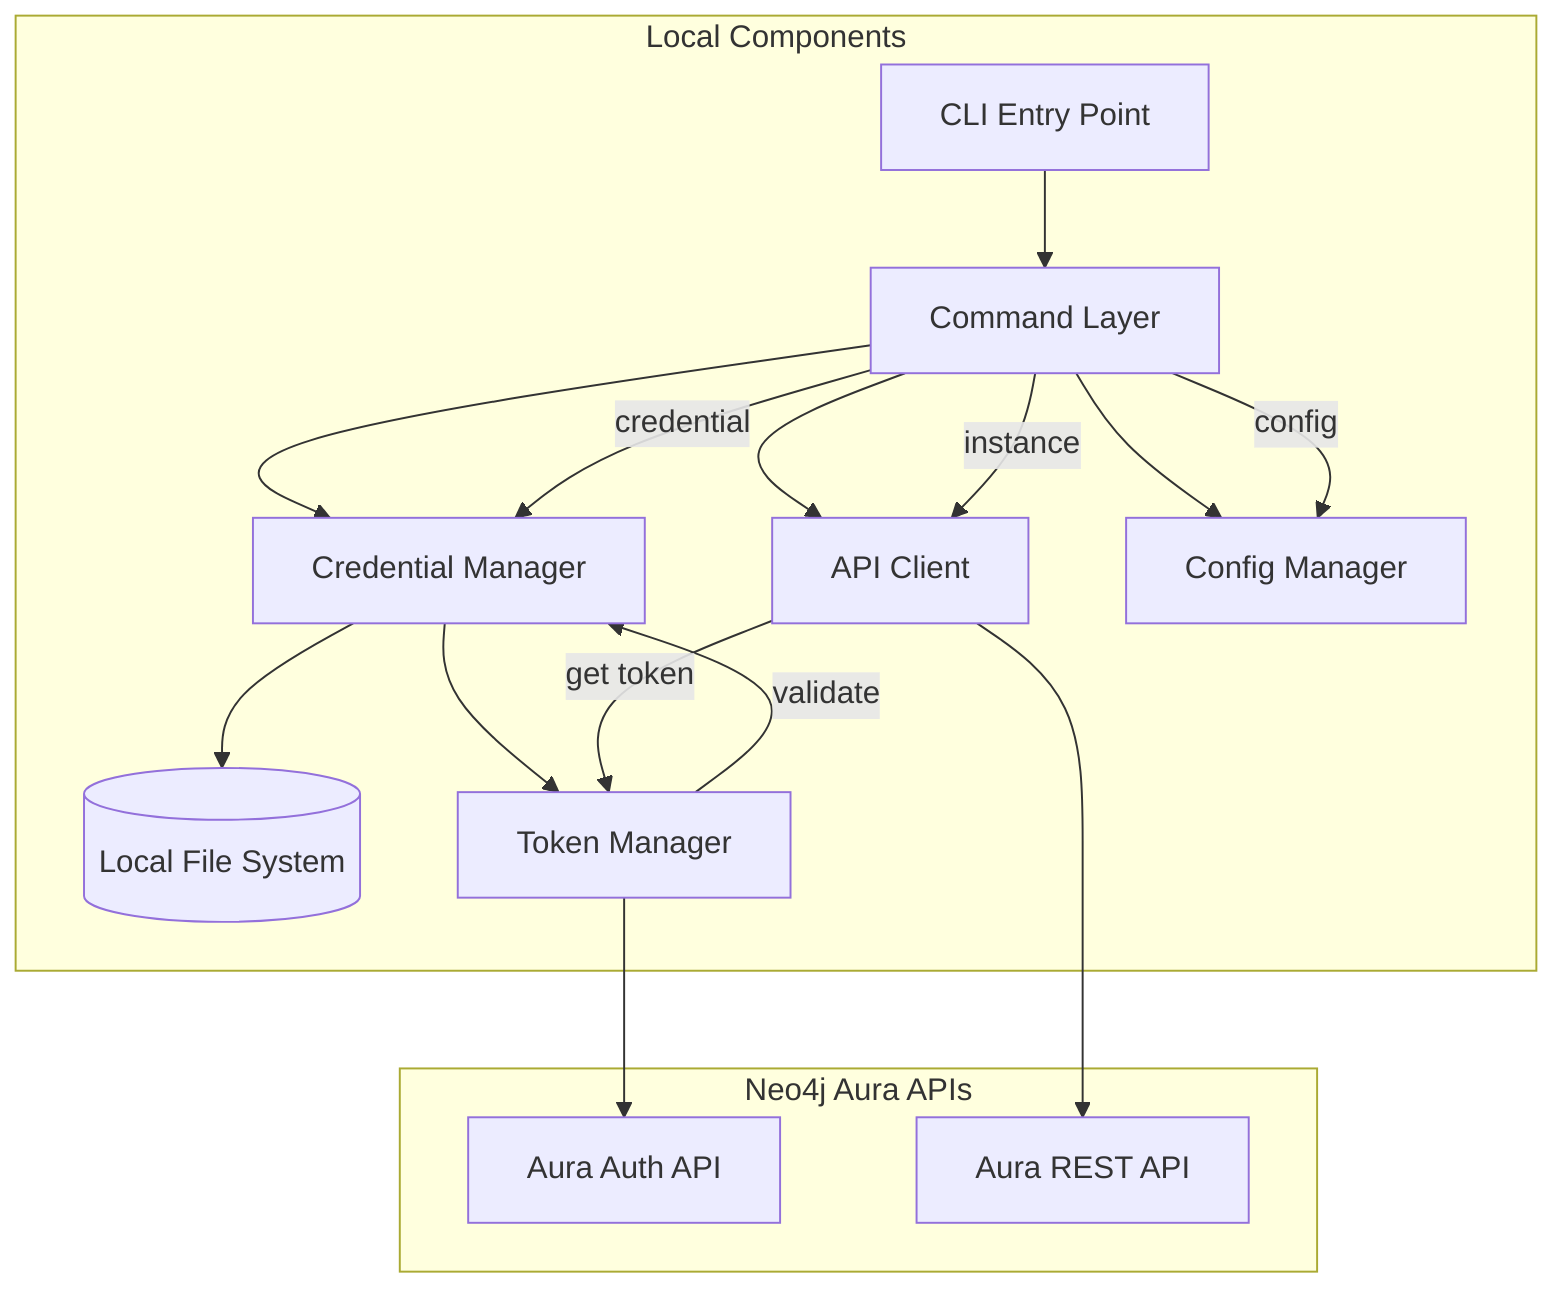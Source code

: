 graph TD
    CLI[CLI Entry Point] --> Commands[Command Layer]
    Commands --> CredentialMgr[Credential Manager]
    Commands --> APIClient[API Client]
    Commands --> ConfigMgr[Config Manager]
    
    CredentialMgr --> FileSystem[(Local File System)]
    CredentialMgr --> TokenMgr[Token Manager]
    
    TokenMgr --> AuraAuth[Aura Auth API]
    APIClient --> AuraAPI[Aura REST API]
    
    subgraph "Local Components"
        CLI
        Commands
        CredentialMgr
        APIClient
        ConfigMgr
        TokenMgr
        FileSystem
    end
    
    subgraph "Neo4j Aura APIs"
        AuraAuth
        AuraAPI
    end

    %% Command flows
    Commands -->|instance| APIClient
    Commands -->|credential| CredentialMgr
    Commands -->|config| ConfigMgr
    
    %% Auth flow
    APIClient -->|get token| TokenMgr
    TokenMgr -->|validate| CredentialMgr